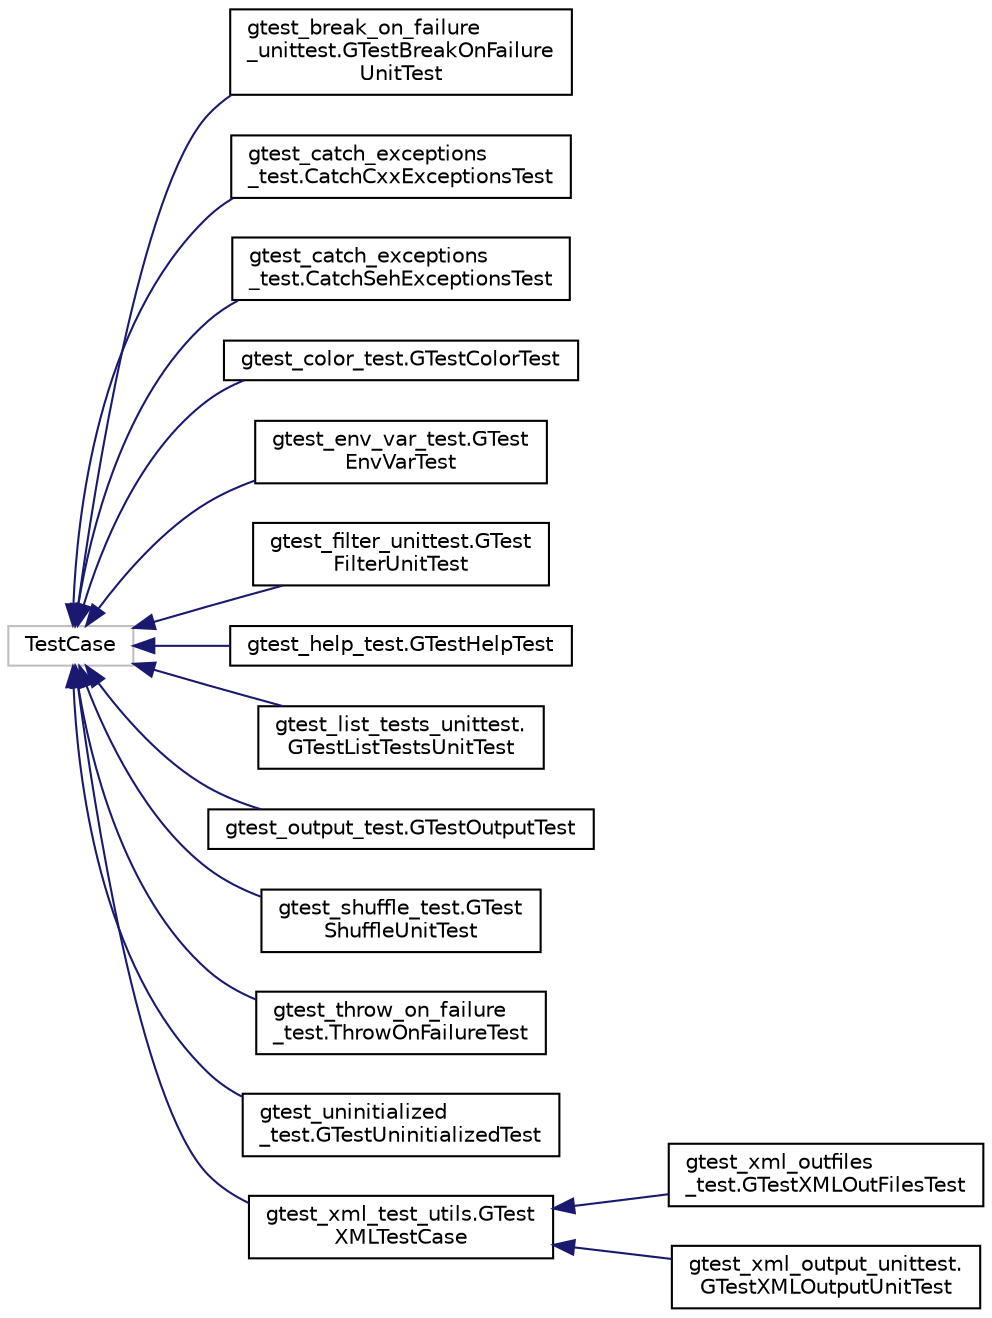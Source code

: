 digraph "Graphical Class Hierarchy"
{
  edge [fontname="Helvetica",fontsize="10",labelfontname="Helvetica",labelfontsize="10"];
  node [fontname="Helvetica",fontsize="10",shape=record];
  rankdir="LR";
  Node1 [label="TestCase",height=0.2,width=0.4,color="grey75", fillcolor="white", style="filled"];
  Node1 -> Node2 [dir="back",color="midnightblue",fontsize="10",style="solid",fontname="Helvetica"];
  Node2 [label="gtest_break_on_failure\l_unittest.GTestBreakOnFailure\lUnitTest",height=0.2,width=0.4,color="black", fillcolor="white", style="filled",URL="$classgtest__break__on__failure__unittest_1_1_g_test_break_on_failure_unit_test.html"];
  Node1 -> Node3 [dir="back",color="midnightblue",fontsize="10",style="solid",fontname="Helvetica"];
  Node3 [label="gtest_catch_exceptions\l_test.CatchCxxExceptionsTest",height=0.2,width=0.4,color="black", fillcolor="white", style="filled",URL="$classgtest__catch__exceptions__test_1_1_catch_cxx_exceptions_test.html"];
  Node1 -> Node4 [dir="back",color="midnightblue",fontsize="10",style="solid",fontname="Helvetica"];
  Node4 [label="gtest_catch_exceptions\l_test.CatchSehExceptionsTest",height=0.2,width=0.4,color="black", fillcolor="white", style="filled",URL="$classgtest__catch__exceptions__test_1_1_catch_seh_exceptions_test.html"];
  Node1 -> Node5 [dir="back",color="midnightblue",fontsize="10",style="solid",fontname="Helvetica"];
  Node5 [label="gtest_color_test.GTestColorTest",height=0.2,width=0.4,color="black", fillcolor="white", style="filled",URL="$classgtest__color__test_1_1_g_test_color_test.html"];
  Node1 -> Node6 [dir="back",color="midnightblue",fontsize="10",style="solid",fontname="Helvetica"];
  Node6 [label="gtest_env_var_test.GTest\lEnvVarTest",height=0.2,width=0.4,color="black", fillcolor="white", style="filled",URL="$classgtest__env__var__test_1_1_g_test_env_var_test.html"];
  Node1 -> Node7 [dir="back",color="midnightblue",fontsize="10",style="solid",fontname="Helvetica"];
  Node7 [label="gtest_filter_unittest.GTest\lFilterUnitTest",height=0.2,width=0.4,color="black", fillcolor="white", style="filled",URL="$classgtest__filter__unittest_1_1_g_test_filter_unit_test.html"];
  Node1 -> Node8 [dir="back",color="midnightblue",fontsize="10",style="solid",fontname="Helvetica"];
  Node8 [label="gtest_help_test.GTestHelpTest",height=0.2,width=0.4,color="black", fillcolor="white", style="filled",URL="$classgtest__help__test_1_1_g_test_help_test.html"];
  Node1 -> Node9 [dir="back",color="midnightblue",fontsize="10",style="solid",fontname="Helvetica"];
  Node9 [label="gtest_list_tests_unittest.\lGTestListTestsUnitTest",height=0.2,width=0.4,color="black", fillcolor="white", style="filled",URL="$classgtest__list__tests__unittest_1_1_g_test_list_tests_unit_test.html"];
  Node1 -> Node10 [dir="back",color="midnightblue",fontsize="10",style="solid",fontname="Helvetica"];
  Node10 [label="gtest_output_test.GTestOutputTest",height=0.2,width=0.4,color="black", fillcolor="white", style="filled",URL="$classgtest__output__test_1_1_g_test_output_test.html"];
  Node1 -> Node11 [dir="back",color="midnightblue",fontsize="10",style="solid",fontname="Helvetica"];
  Node11 [label="gtest_shuffle_test.GTest\lShuffleUnitTest",height=0.2,width=0.4,color="black", fillcolor="white", style="filled",URL="$classgtest__shuffle__test_1_1_g_test_shuffle_unit_test.html"];
  Node1 -> Node12 [dir="back",color="midnightblue",fontsize="10",style="solid",fontname="Helvetica"];
  Node12 [label="gtest_throw_on_failure\l_test.ThrowOnFailureTest",height=0.2,width=0.4,color="black", fillcolor="white", style="filled",URL="$classgtest__throw__on__failure__test_1_1_throw_on_failure_test.html"];
  Node1 -> Node13 [dir="back",color="midnightblue",fontsize="10",style="solid",fontname="Helvetica"];
  Node13 [label="gtest_uninitialized\l_test.GTestUninitializedTest",height=0.2,width=0.4,color="black", fillcolor="white", style="filled",URL="$classgtest__uninitialized__test_1_1_g_test_uninitialized_test.html"];
  Node1 -> Node14 [dir="back",color="midnightblue",fontsize="10",style="solid",fontname="Helvetica"];
  Node14 [label="gtest_xml_test_utils.GTest\lXMLTestCase",height=0.2,width=0.4,color="black", fillcolor="white", style="filled",URL="$classgtest__xml__test__utils_1_1_g_test_x_m_l_test_case.html"];
  Node14 -> Node15 [dir="back",color="midnightblue",fontsize="10",style="solid",fontname="Helvetica"];
  Node15 [label="gtest_xml_outfiles\l_test.GTestXMLOutFilesTest",height=0.2,width=0.4,color="black", fillcolor="white", style="filled",URL="$classgtest__xml__outfiles__test_1_1_g_test_x_m_l_out_files_test.html"];
  Node14 -> Node16 [dir="back",color="midnightblue",fontsize="10",style="solid",fontname="Helvetica"];
  Node16 [label="gtest_xml_output_unittest.\lGTestXMLOutputUnitTest",height=0.2,width=0.4,color="black", fillcolor="white", style="filled",URL="$classgtest__xml__output__unittest_1_1_g_test_x_m_l_output_unit_test.html"];
}
